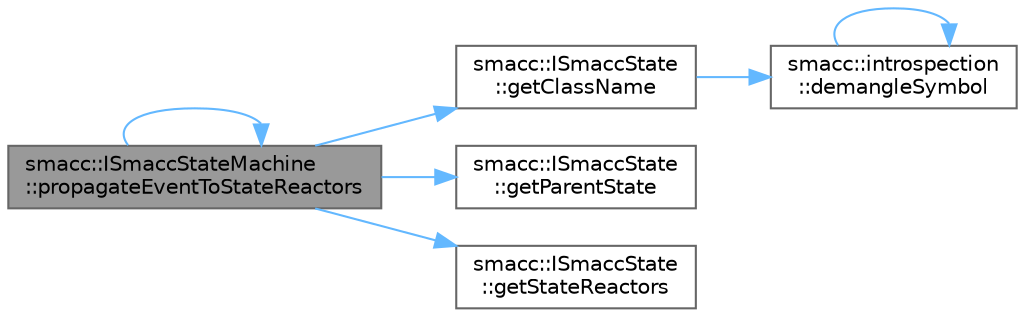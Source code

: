 digraph "smacc::ISmaccStateMachine::propagateEventToStateReactors"
{
 // LATEX_PDF_SIZE
  bgcolor="transparent";
  edge [fontname=Helvetica,fontsize=10,labelfontname=Helvetica,labelfontsize=10];
  node [fontname=Helvetica,fontsize=10,shape=box,height=0.2,width=0.4];
  rankdir="LR";
  Node1 [label="smacc::ISmaccStateMachine\l::propagateEventToStateReactors",height=0.2,width=0.4,color="gray40", fillcolor="grey60", style="filled", fontcolor="black",tooltip=" "];
  Node1 -> Node2 [color="steelblue1",style="solid"];
  Node2 [label="smacc::ISmaccState\l::getClassName",height=0.2,width=0.4,color="grey40", fillcolor="white", style="filled",URL="$classsmacc_1_1ISmaccState.html#a5bf0b49d5ea6b9e8f45c26fa155b2664",tooltip=" "];
  Node2 -> Node3 [color="steelblue1",style="solid"];
  Node3 [label="smacc::introspection\l::demangleSymbol",height=0.2,width=0.4,color="grey40", fillcolor="white", style="filled",URL="$namespacesmacc_1_1introspection.html#aa9158a0ff0cfe83a59877e6af7d7f873",tooltip=" "];
  Node3 -> Node3 [color="steelblue1",style="solid"];
  Node1 -> Node4 [color="steelblue1",style="solid"];
  Node4 [label="smacc::ISmaccState\l::getParentState",height=0.2,width=0.4,color="grey40", fillcolor="white", style="filled",URL="$classsmacc_1_1ISmaccState.html#a1f3df5c6bcd928d99c0b1e5aa1799202",tooltip=" "];
  Node1 -> Node5 [color="steelblue1",style="solid"];
  Node5 [label="smacc::ISmaccState\l::getStateReactors",height=0.2,width=0.4,color="grey40", fillcolor="white", style="filled",URL="$classsmacc_1_1ISmaccState.html#a758fea49c0c8b60f940e5708495f5c8a",tooltip=" "];
  Node1 -> Node1 [color="steelblue1",style="solid"];
}
